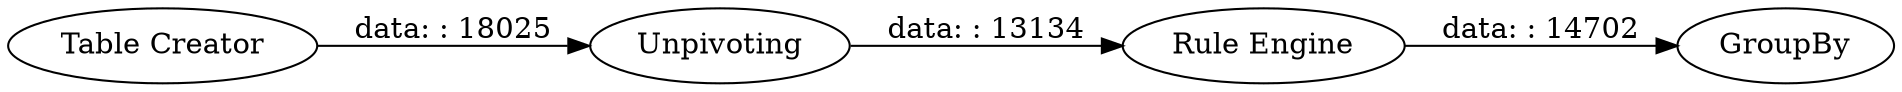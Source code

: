 digraph {
	"-5150692523137834336_20" [label=GroupBy]
	"-5150692523137834336_17" [label=Unpivoting]
	"-5150692523137834336_7" [label="Table Creator"]
	"-5150692523137834336_18" [label="Rule Engine"]
	"-5150692523137834336_18" -> "-5150692523137834336_20" [label="data: : 14702"]
	"-5150692523137834336_7" -> "-5150692523137834336_17" [label="data: : 18025"]
	"-5150692523137834336_17" -> "-5150692523137834336_18" [label="data: : 13134"]
	rankdir=LR
}
